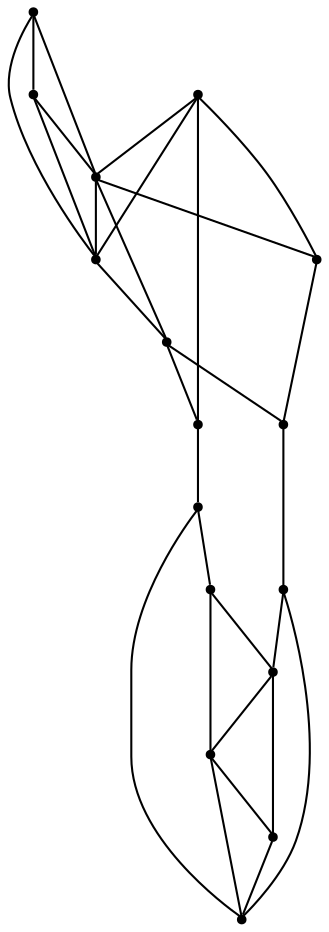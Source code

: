 graph {
  node [shape=point,comment="{\"directed\":false,\"doi\":\"10.1007/978-3-030-68766-3_32\",\"figure\":\"1 (1)\"}"]

  v0 [pos="1599.750703865787,236.2016241235741"]
  v1 [pos="1599.750703865787,328.50999446036224"]
  v2 [pos="1538.2127264907613,236.2016241235741"]
  v3 [pos="1538.2127264907613,328.5099944603623"]
  v4 [pos="1476.6768475335193,236.2016241235741"]
  v5 [pos="1476.6768475335195,328.5099944603623"]
  v6 [pos="1415.1378845380198,328.50999446036224"]
  v7 [pos="1230.5263051843974,236.2016241235741"]
  v8 [pos="1168.9904262271557,236.2016241235741"]
  v9 [pos="1168.9904262271557,328.5099944603623"]
  v10 [pos="1107.4514632316557,236.2016241235741"]
  v11 [pos="1045.9166493804105,328.5099944603623"]
  v12 [pos="1107.451463231656,328.5099944603623"]
  v13 [pos="1045.9166493804105,236.2016241235741"]
  v14 [pos="984.3776227964929,236.2016241235741"]
  v15 [pos="984.3776227964929,328.5099944603623"]

  v0 -- v1 [id="-1",pos="1599.750703865787,236.2016241235741 1599.750703865787,328.50999446036224 1599.750703865787,328.50999446036224 1599.750703865787,328.50999446036224"]
  v15 -- v11 [id="-3",pos="984.3776227964929,328.5099944603623 1045.9166493804105,328.5099944603623 1045.9166493804105,328.5099944603623 1045.9166493804105,328.5099944603623"]
  v11 -- v12 [id="-4",pos="1045.9166493804105,328.5099944603623 1107.451463231656,328.5099944603623 1107.451463231656,328.5099944603623 1107.451463231656,328.5099944603623"]
  v12 -- v9 [id="-5",pos="1107.451463231656,328.5099944603623 1168.9904262271557,328.5099944603623 1168.9904262271557,328.5099944603623 1168.9904262271557,328.5099944603623"]
  v9 -- v6 [id="-6",pos="1168.9904262271557,328.5099944603623 1415.1378845380198,328.50999446036224 1415.1378845380198,328.50999446036224 1415.1378845380198,328.50999446036224"]
  v6 -- v5 [id="-7",pos="1415.1378845380198,328.50999446036224 1476.6768475335195,328.5099944603623 1476.6768475335195,328.5099944603623 1476.6768475335195,328.5099944603623"]
  v5 -- v3 [id="-8",pos="1476.6768475335195,328.5099944603623 1538.2127264907613,328.5099944603623 1538.2127264907613,328.5099944603623 1538.2127264907613,328.5099944603623"]
  v3 -- v1 [id="-9",pos="1538.2127264907613,328.5099944603623 1599.750703865787,328.50999446036224 1599.750703865787,328.50999446036224 1599.750703865787,328.50999446036224"]
  v14 -- v13 [id="-12",pos="984.3776227964929,236.2016241235741 1045.9166493804105,236.2016241235741 1045.9166493804105,236.2016241235741 1045.9166493804105,236.2016241235741"]
  v13 -- v10 [id="-13",pos="1045.9166493804105,236.2016241235741 1107.4514632316557,236.2016241235741 1107.4514632316557,236.2016241235741 1107.4514632316557,236.2016241235741"]
  v10 -- v8 [id="-14",pos="1107.4514632316557,236.2016241235741 1168.9904262271557,236.2016241235741 1168.9904262271557,236.2016241235741 1168.9904262271557,236.2016241235741"]
  v8 -- v7 [id="-15",pos="1168.9904262271557,236.2016241235741 1230.5263051843974,236.2016241235741 1230.5263051843974,236.2016241235741 1230.5263051843974,236.2016241235741"]
  v7 -- v4 [id="-16",pos="1230.5263051843974,236.2016241235741 1476.6768475335193,236.2016241235741 1476.6768475335193,236.2016241235741 1476.6768475335193,236.2016241235741"]
  v4 -- v2 [id="-17",pos="1476.6768475335193,236.2016241235741 1538.2127264907613,236.2016241235741 1538.2127264907613,236.2016241235741 1538.2127264907613,236.2016241235741"]
  v2 -- v0 [id="-18",pos="1538.2127264907613,236.2016241235741 1599.750703865787,236.2016241235741 1599.750703865787,236.2016241235741 1599.750703865787,236.2016241235741"]
  v15 -- v13 [id="-20",pos="984.3776227964929,328.5099944603623 1045.9166493804105,236.2016241235741 1045.9166493804105,236.2016241235741 1045.9166493804105,236.2016241235741"]
  v14 -- v11 [id="-21",pos="984.3776227964929,236.2016241235741 1045.9166493804105,328.5099944603623 1045.9166493804105,328.5099944603623 1045.9166493804105,328.5099944603623"]
  v14 -- v15 [id="-22",pos="984.3776227964929,236.2016241235741 984.3776227964929,328.5099944603623 984.3776227964929,328.5099944603623 984.3776227964929,328.5099944603623"]
  v11 -- v13 [id="-23",pos="1045.9166493804105,328.5099944603623 1045.9166493804105,236.2016241235741 1045.9166493804105,236.2016241235741 1045.9166493804105,236.2016241235741"]
  v11 -- v8 [id="-24",pos="1045.9166493804105,328.5099944603623 1168.9904262271557,236.2016241235741 1168.9904262271557,236.2016241235741 1168.9904262271557,236.2016241235741"]
  v13 -- v12 [id="-25",pos="1045.9166493804105,236.2016241235741 1107.451463231656,328.5099944603623 1107.451463231656,328.5099944603623 1107.451463231656,328.5099944603623"]
  v12 -- v7 [id="-26",pos="1107.451463231656,328.5099944603623 1230.5263051843974,236.2016241235741 1230.5263051843974,236.2016241235741 1230.5263051843974,236.2016241235741"]
  v10 -- v9 [id="-27",pos="1107.4514632316557,236.2016241235741 1168.9904262271557,328.5099944603623 1168.9904262271557,328.5099944603623 1168.9904262271557,328.5099944603623"]
  v10 -- v11 [id="-28",pos="1107.4514632316557,236.2016241235741 1045.9166493804105,328.5099944603623 1045.9166493804105,328.5099944603623 1045.9166493804105,328.5099944603623"]
  v6 -- v2 [id="-34",pos="1415.1378845380198,328.50999446036224 1538.2127264907613,236.2016241235741 1538.2127264907613,236.2016241235741 1538.2127264907613,236.2016241235741"]
  v5 -- v0 [id="-36",pos="1476.6768475335195,328.5099944603623 1599.750703865787,236.2016241235741 1599.750703865787,236.2016241235741 1599.750703865787,236.2016241235741"]
  v4 -- v3 [id="-37",pos="1476.6768475335193,236.2016241235741 1538.2127264907613,328.5099944603623 1538.2127264907613,328.5099944603623 1538.2127264907613,328.5099944603623"]
  v3 -- v0 [id="-38",pos="1538.2127264907613,328.5099944603623 1599.750703865787,236.2016241235741 1599.750703865787,236.2016241235741 1599.750703865787,236.2016241235741"]
  v1 -- v2 [id="-39",pos="1599.750703865787,328.50999446036224 1538.2127264907613,236.2016241235741 1538.2127264907613,236.2016241235741 1538.2127264907613,236.2016241235741"]
}